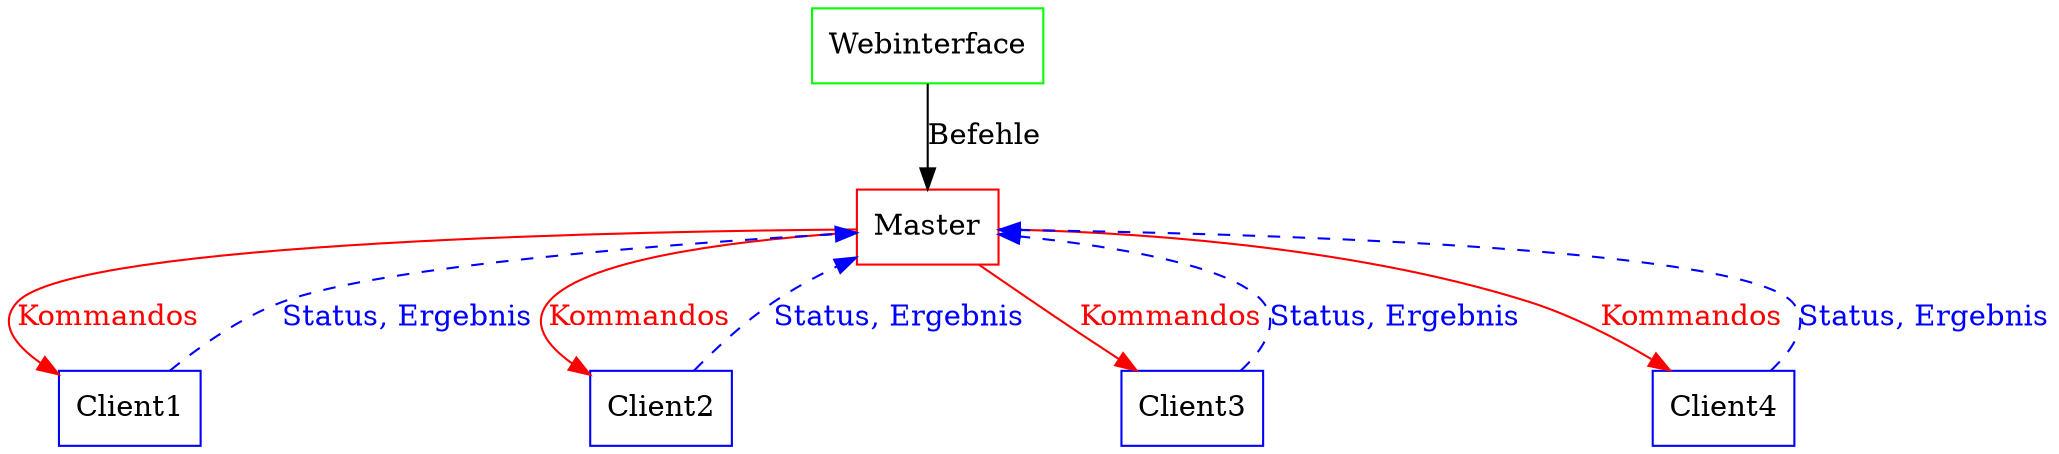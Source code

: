 digraph hierachy { 
	node [shape=box color="green"]
	Webinterface
	node [shape=box color="red"]
	Master
	Webinterface->Master[fontcolor="black" label="Befehle" color="black"]
	node [shape=box color="blue"]
	Client1
	Client2
	Client3
	Client4
	Master->{Client1, Client2, Client3, Client4}[label="Kommandos" color="red" fontcolor="red" style=""]
	edge [splines=curved style=dashed fontcolor="blue" label="Status, Ergebnis" color="blue"]
	Client1->Master
	Client2->Master
	Client3->Master
	Client4->Master
}
